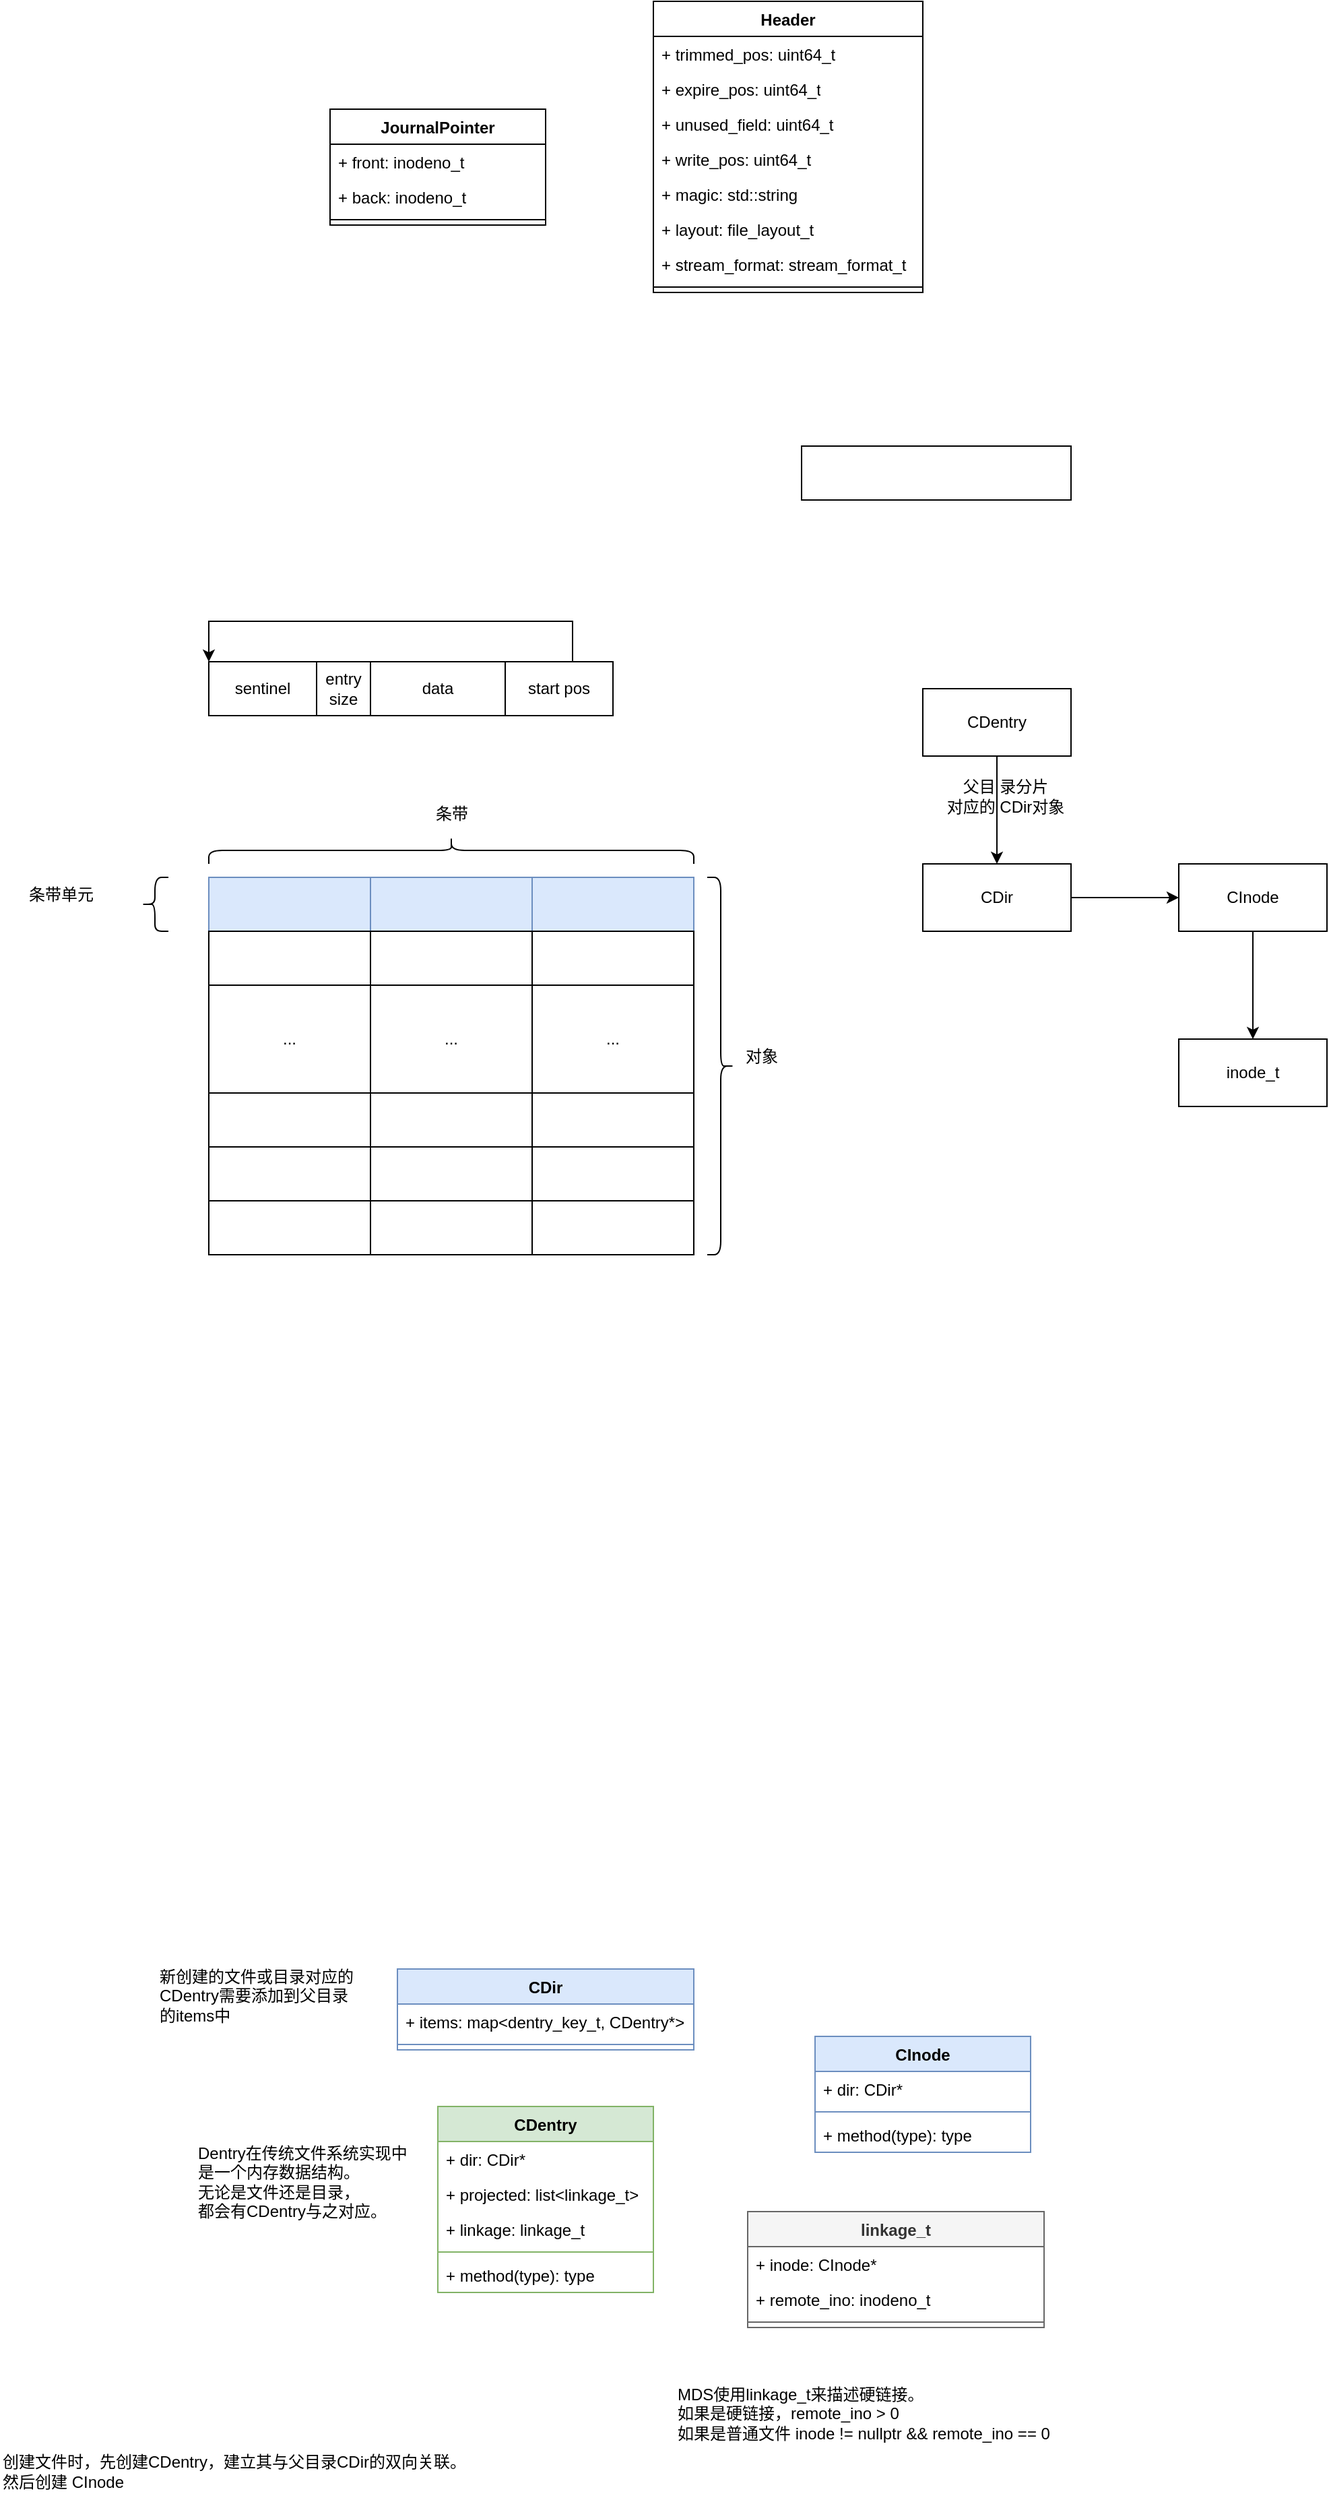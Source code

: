 <mxfile version="27.1.4">
  <diagram name="日志" id="AQBK7dn-0XNJKVbFLS9Y">
    <mxGraphModel dx="1042" dy="563" grid="1" gridSize="10" guides="1" tooltips="1" connect="1" arrows="1" fold="1" page="1" pageScale="1" pageWidth="2339" pageHeight="3300" math="0" shadow="0">
      <root>
        <mxCell id="0" />
        <mxCell id="1" parent="0" />
        <mxCell id="pTsMvdLFqEAQfoQsYleC-1" value="JournalPointer" style="swimlane;fontStyle=1;align=center;verticalAlign=top;childLayout=stackLayout;horizontal=1;startSize=26;horizontalStack=0;resizeParent=1;resizeParentMax=0;resizeLast=0;collapsible=1;marginBottom=0;whiteSpace=wrap;html=1;" parent="1" vertex="1">
          <mxGeometry x="290" y="110" width="160" height="86" as="geometry" />
        </mxCell>
        <mxCell id="pTsMvdLFqEAQfoQsYleC-10" value="+ front: inodeno_t" style="text;strokeColor=none;fillColor=none;align=left;verticalAlign=top;spacingLeft=4;spacingRight=4;overflow=hidden;rotatable=0;points=[[0,0.5],[1,0.5]];portConstraint=eastwest;whiteSpace=wrap;html=1;" parent="pTsMvdLFqEAQfoQsYleC-1" vertex="1">
          <mxGeometry y="26" width="160" height="26" as="geometry" />
        </mxCell>
        <mxCell id="pTsMvdLFqEAQfoQsYleC-2" value="+ back: inodeno_t" style="text;strokeColor=none;fillColor=none;align=left;verticalAlign=top;spacingLeft=4;spacingRight=4;overflow=hidden;rotatable=0;points=[[0,0.5],[1,0.5]];portConstraint=eastwest;whiteSpace=wrap;html=1;" parent="pTsMvdLFqEAQfoQsYleC-1" vertex="1">
          <mxGeometry y="52" width="160" height="26" as="geometry" />
        </mxCell>
        <mxCell id="pTsMvdLFqEAQfoQsYleC-3" value="" style="line;strokeWidth=1;fillColor=none;align=left;verticalAlign=middle;spacingTop=-1;spacingLeft=3;spacingRight=3;rotatable=0;labelPosition=right;points=[];portConstraint=eastwest;strokeColor=inherit;" parent="pTsMvdLFqEAQfoQsYleC-1" vertex="1">
          <mxGeometry y="78" width="160" height="8" as="geometry" />
        </mxCell>
        <mxCell id="pTsMvdLFqEAQfoQsYleC-11" value="Header" style="swimlane;fontStyle=1;align=center;verticalAlign=top;childLayout=stackLayout;horizontal=1;startSize=26;horizontalStack=0;resizeParent=1;resizeParentMax=0;resizeLast=0;collapsible=1;marginBottom=0;whiteSpace=wrap;html=1;" parent="1" vertex="1">
          <mxGeometry x="530" y="30" width="200" height="216" as="geometry" />
        </mxCell>
        <mxCell id="pTsMvdLFqEAQfoQsYleC-12" value="+ trimmed_pos: uint64_t" style="text;strokeColor=none;fillColor=none;align=left;verticalAlign=top;spacingLeft=4;spacingRight=4;overflow=hidden;rotatable=0;points=[[0,0.5],[1,0.5]];portConstraint=eastwest;whiteSpace=wrap;html=1;" parent="pTsMvdLFqEAQfoQsYleC-11" vertex="1">
          <mxGeometry y="26" width="200" height="26" as="geometry" />
        </mxCell>
        <mxCell id="pTsMvdLFqEAQfoQsYleC-15" value="+ expire_pos: uint64_t" style="text;strokeColor=none;fillColor=none;align=left;verticalAlign=top;spacingLeft=4;spacingRight=4;overflow=hidden;rotatable=0;points=[[0,0.5],[1,0.5]];portConstraint=eastwest;whiteSpace=wrap;html=1;" parent="pTsMvdLFqEAQfoQsYleC-11" vertex="1">
          <mxGeometry y="52" width="200" height="26" as="geometry" />
        </mxCell>
        <mxCell id="pTsMvdLFqEAQfoQsYleC-16" value="+ unused_field: uint64_t" style="text;strokeColor=none;fillColor=none;align=left;verticalAlign=top;spacingLeft=4;spacingRight=4;overflow=hidden;rotatable=0;points=[[0,0.5],[1,0.5]];portConstraint=eastwest;whiteSpace=wrap;html=1;" parent="pTsMvdLFqEAQfoQsYleC-11" vertex="1">
          <mxGeometry y="78" width="200" height="26" as="geometry" />
        </mxCell>
        <mxCell id="pTsMvdLFqEAQfoQsYleC-17" value="+ write_pos: uint64_t" style="text;strokeColor=none;fillColor=none;align=left;verticalAlign=top;spacingLeft=4;spacingRight=4;overflow=hidden;rotatable=0;points=[[0,0.5],[1,0.5]];portConstraint=eastwest;whiteSpace=wrap;html=1;" parent="pTsMvdLFqEAQfoQsYleC-11" vertex="1">
          <mxGeometry y="104" width="200" height="26" as="geometry" />
        </mxCell>
        <mxCell id="pTsMvdLFqEAQfoQsYleC-18" value="+ magic: std::string" style="text;strokeColor=none;fillColor=none;align=left;verticalAlign=top;spacingLeft=4;spacingRight=4;overflow=hidden;rotatable=0;points=[[0,0.5],[1,0.5]];portConstraint=eastwest;whiteSpace=wrap;html=1;" parent="pTsMvdLFqEAQfoQsYleC-11" vertex="1">
          <mxGeometry y="130" width="200" height="26" as="geometry" />
        </mxCell>
        <mxCell id="pTsMvdLFqEAQfoQsYleC-19" value="+ layout: file_layout_t" style="text;strokeColor=none;fillColor=none;align=left;verticalAlign=top;spacingLeft=4;spacingRight=4;overflow=hidden;rotatable=0;points=[[0,0.5],[1,0.5]];portConstraint=eastwest;whiteSpace=wrap;html=1;" parent="pTsMvdLFqEAQfoQsYleC-11" vertex="1">
          <mxGeometry y="156" width="200" height="26" as="geometry" />
        </mxCell>
        <mxCell id="pTsMvdLFqEAQfoQsYleC-20" value="+ stream_format: stream_format_t" style="text;strokeColor=none;fillColor=none;align=left;verticalAlign=top;spacingLeft=4;spacingRight=4;overflow=hidden;rotatable=0;points=[[0,0.5],[1,0.5]];portConstraint=eastwest;whiteSpace=wrap;html=1;" parent="pTsMvdLFqEAQfoQsYleC-11" vertex="1">
          <mxGeometry y="182" width="200" height="26" as="geometry" />
        </mxCell>
        <mxCell id="pTsMvdLFqEAQfoQsYleC-14" value="" style="line;strokeWidth=1;fillColor=none;align=left;verticalAlign=middle;spacingTop=-1;spacingLeft=3;spacingRight=3;rotatable=0;labelPosition=right;points=[];portConstraint=eastwest;strokeColor=inherit;" parent="pTsMvdLFqEAQfoQsYleC-11" vertex="1">
          <mxGeometry y="208" width="200" height="8" as="geometry" />
        </mxCell>
        <mxCell id="gXGkx-9GyTH6iZ8PwhaR-1" value="data" style="rounded=0;whiteSpace=wrap;html=1;" parent="1" vertex="1">
          <mxGeometry x="320" y="520" width="100" height="40" as="geometry" />
        </mxCell>
        <mxCell id="gXGkx-9GyTH6iZ8PwhaR-2" value="entry size" style="rounded=0;whiteSpace=wrap;html=1;" parent="1" vertex="1">
          <mxGeometry x="280" y="520" width="40" height="40" as="geometry" />
        </mxCell>
        <mxCell id="gXGkx-9GyTH6iZ8PwhaR-4" style="edgeStyle=orthogonalEdgeStyle;rounded=0;orthogonalLoop=1;jettySize=auto;html=1;entryX=0;entryY=0;entryDx=0;entryDy=0;" parent="1" source="gXGkx-9GyTH6iZ8PwhaR-3" target="gXGkx-9GyTH6iZ8PwhaR-6" edge="1">
          <mxGeometry relative="1" as="geometry">
            <Array as="points">
              <mxPoint x="470" y="490" />
              <mxPoint x="200" y="490" />
            </Array>
          </mxGeometry>
        </mxCell>
        <mxCell id="gXGkx-9GyTH6iZ8PwhaR-3" value="start pos" style="rounded=0;whiteSpace=wrap;html=1;" parent="1" vertex="1">
          <mxGeometry x="420" y="520" width="80" height="40" as="geometry" />
        </mxCell>
        <mxCell id="gXGkx-9GyTH6iZ8PwhaR-6" value="sentinel" style="rounded=0;whiteSpace=wrap;html=1;" parent="1" vertex="1">
          <mxGeometry x="200" y="520" width="80" height="40" as="geometry" />
        </mxCell>
        <mxCell id="gXGkx-9GyTH6iZ8PwhaR-9" value="" style="rounded=0;whiteSpace=wrap;html=1;verticalAlign=middle;" parent="1" vertex="1">
          <mxGeometry x="200" y="680" width="120" height="280" as="geometry" />
        </mxCell>
        <mxCell id="gXGkx-9GyTH6iZ8PwhaR-10" value="" style="rounded=0;whiteSpace=wrap;html=1;fillColor=#dae8fc;strokeColor=#6c8ebf;" parent="1" vertex="1">
          <mxGeometry x="200" y="680" width="120" height="40" as="geometry" />
        </mxCell>
        <mxCell id="gXGkx-9GyTH6iZ8PwhaR-11" value="" style="rounded=0;whiteSpace=wrap;html=1;" parent="1" vertex="1">
          <mxGeometry x="200" y="720" width="120" height="40" as="geometry" />
        </mxCell>
        <mxCell id="gXGkx-9GyTH6iZ8PwhaR-12" value="" style="rounded=0;whiteSpace=wrap;html=1;" parent="1" vertex="1">
          <mxGeometry x="200" y="920" width="120" height="40" as="geometry" />
        </mxCell>
        <mxCell id="gXGkx-9GyTH6iZ8PwhaR-13" value="" style="rounded=0;whiteSpace=wrap;html=1;" parent="1" vertex="1">
          <mxGeometry x="200" y="880" width="120" height="40" as="geometry" />
        </mxCell>
        <mxCell id="gXGkx-9GyTH6iZ8PwhaR-14" value="" style="rounded=0;whiteSpace=wrap;html=1;" parent="1" vertex="1">
          <mxGeometry x="200" y="840" width="120" height="40" as="geometry" />
        </mxCell>
        <mxCell id="gXGkx-9GyTH6iZ8PwhaR-16" value="..." style="rounded=0;whiteSpace=wrap;html=1;" parent="1" vertex="1">
          <mxGeometry x="200" y="760" width="120" height="80" as="geometry" />
        </mxCell>
        <mxCell id="gXGkx-9GyTH6iZ8PwhaR-17" value="" style="rounded=0;whiteSpace=wrap;html=1;verticalAlign=middle;" parent="1" vertex="1">
          <mxGeometry x="320" y="680" width="120" height="280" as="geometry" />
        </mxCell>
        <mxCell id="gXGkx-9GyTH6iZ8PwhaR-18" value="" style="rounded=0;whiteSpace=wrap;html=1;fillColor=#dae8fc;strokeColor=#6c8ebf;" parent="1" vertex="1">
          <mxGeometry x="320" y="680" width="120" height="40" as="geometry" />
        </mxCell>
        <mxCell id="gXGkx-9GyTH6iZ8PwhaR-19" value="" style="rounded=0;whiteSpace=wrap;html=1;" parent="1" vertex="1">
          <mxGeometry x="320" y="720" width="120" height="40" as="geometry" />
        </mxCell>
        <mxCell id="gXGkx-9GyTH6iZ8PwhaR-20" value="" style="rounded=0;whiteSpace=wrap;html=1;" parent="1" vertex="1">
          <mxGeometry x="320" y="920" width="120" height="40" as="geometry" />
        </mxCell>
        <mxCell id="gXGkx-9GyTH6iZ8PwhaR-21" value="" style="rounded=0;whiteSpace=wrap;html=1;" parent="1" vertex="1">
          <mxGeometry x="320" y="880" width="120" height="40" as="geometry" />
        </mxCell>
        <mxCell id="gXGkx-9GyTH6iZ8PwhaR-22" value="" style="rounded=0;whiteSpace=wrap;html=1;" parent="1" vertex="1">
          <mxGeometry x="320" y="840" width="120" height="40" as="geometry" />
        </mxCell>
        <mxCell id="gXGkx-9GyTH6iZ8PwhaR-23" value="..." style="rounded=0;whiteSpace=wrap;html=1;" parent="1" vertex="1">
          <mxGeometry x="320" y="760" width="120" height="80" as="geometry" />
        </mxCell>
        <mxCell id="gXGkx-9GyTH6iZ8PwhaR-24" value="" style="rounded=0;whiteSpace=wrap;html=1;verticalAlign=middle;" parent="1" vertex="1">
          <mxGeometry x="440" y="680" width="120" height="280" as="geometry" />
        </mxCell>
        <mxCell id="gXGkx-9GyTH6iZ8PwhaR-25" value="" style="rounded=0;whiteSpace=wrap;html=1;fillColor=#dae8fc;strokeColor=#6c8ebf;" parent="1" vertex="1">
          <mxGeometry x="440" y="680" width="120" height="40" as="geometry" />
        </mxCell>
        <mxCell id="gXGkx-9GyTH6iZ8PwhaR-26" value="" style="rounded=0;whiteSpace=wrap;html=1;" parent="1" vertex="1">
          <mxGeometry x="440" y="720" width="120" height="40" as="geometry" />
        </mxCell>
        <mxCell id="gXGkx-9GyTH6iZ8PwhaR-27" value="" style="rounded=0;whiteSpace=wrap;html=1;" parent="1" vertex="1">
          <mxGeometry x="440" y="920" width="120" height="40" as="geometry" />
        </mxCell>
        <mxCell id="gXGkx-9GyTH6iZ8PwhaR-28" value="" style="rounded=0;whiteSpace=wrap;html=1;" parent="1" vertex="1">
          <mxGeometry x="440" y="880" width="120" height="40" as="geometry" />
        </mxCell>
        <mxCell id="gXGkx-9GyTH6iZ8PwhaR-29" value="" style="rounded=0;whiteSpace=wrap;html=1;" parent="1" vertex="1">
          <mxGeometry x="440" y="840" width="120" height="40" as="geometry" />
        </mxCell>
        <mxCell id="gXGkx-9GyTH6iZ8PwhaR-30" value="..." style="rounded=0;whiteSpace=wrap;html=1;" parent="1" vertex="1">
          <mxGeometry x="440" y="760" width="120" height="80" as="geometry" />
        </mxCell>
        <mxCell id="gXGkx-9GyTH6iZ8PwhaR-31" value="" style="shape=curlyBracket;whiteSpace=wrap;html=1;rounded=1;labelPosition=left;verticalLabelPosition=middle;align=right;verticalAlign=middle;" parent="1" vertex="1">
          <mxGeometry x="150" y="680" width="20" height="40" as="geometry" />
        </mxCell>
        <mxCell id="gXGkx-9GyTH6iZ8PwhaR-32" value="条带单元" style="text;html=1;align=center;verticalAlign=middle;resizable=0;points=[];autosize=1;strokeColor=none;fillColor=none;" parent="1" vertex="1">
          <mxGeometry x="55" y="678" width="70" height="30" as="geometry" />
        </mxCell>
        <mxCell id="gXGkx-9GyTH6iZ8PwhaR-33" value="" style="shape=curlyBracket;whiteSpace=wrap;html=1;rounded=1;labelPosition=left;verticalLabelPosition=middle;align=right;verticalAlign=middle;rotation=-180;" parent="1" vertex="1">
          <mxGeometry x="570" y="680" width="20" height="280" as="geometry" />
        </mxCell>
        <mxCell id="gXGkx-9GyTH6iZ8PwhaR-34" value="对象" style="text;html=1;align=center;verticalAlign=middle;resizable=0;points=[];autosize=1;strokeColor=none;fillColor=none;" parent="1" vertex="1">
          <mxGeometry x="585" y="798" width="50" height="30" as="geometry" />
        </mxCell>
        <mxCell id="gXGkx-9GyTH6iZ8PwhaR-35" value="" style="shape=curlyBracket;whiteSpace=wrap;html=1;rounded=1;labelPosition=left;verticalLabelPosition=middle;align=right;verticalAlign=middle;rotation=90;" parent="1" vertex="1">
          <mxGeometry x="370" y="480" width="20" height="360" as="geometry" />
        </mxCell>
        <mxCell id="gXGkx-9GyTH6iZ8PwhaR-36" value="条带" style="text;html=1;align=center;verticalAlign=middle;resizable=0;points=[];autosize=1;strokeColor=none;fillColor=none;" parent="1" vertex="1">
          <mxGeometry x="355" y="618" width="50" height="30" as="geometry" />
        </mxCell>
        <mxCell id="uf85_17KK7cS9SH_FKV9-1" value="" style="rounded=0;whiteSpace=wrap;html=1;" parent="1" vertex="1">
          <mxGeometry x="640" y="360" width="200" height="40" as="geometry" />
        </mxCell>
        <mxCell id="mRupk-MWuzVmoUMx6u8X-3" value="" style="edgeStyle=orthogonalEdgeStyle;rounded=0;orthogonalLoop=1;jettySize=auto;html=1;" edge="1" parent="1" source="mRupk-MWuzVmoUMx6u8X-1" target="mRupk-MWuzVmoUMx6u8X-2">
          <mxGeometry relative="1" as="geometry" />
        </mxCell>
        <mxCell id="mRupk-MWuzVmoUMx6u8X-1" value="CDentry" style="html=1;whiteSpace=wrap;" vertex="1" parent="1">
          <mxGeometry x="730" y="540" width="110" height="50" as="geometry" />
        </mxCell>
        <mxCell id="mRupk-MWuzVmoUMx6u8X-5" value="" style="edgeStyle=orthogonalEdgeStyle;rounded=0;orthogonalLoop=1;jettySize=auto;html=1;" edge="1" parent="1" source="mRupk-MWuzVmoUMx6u8X-2" target="mRupk-MWuzVmoUMx6u8X-4">
          <mxGeometry relative="1" as="geometry" />
        </mxCell>
        <mxCell id="mRupk-MWuzVmoUMx6u8X-2" value="CDir" style="html=1;whiteSpace=wrap;" vertex="1" parent="1">
          <mxGeometry x="730" y="670" width="110" height="50" as="geometry" />
        </mxCell>
        <mxCell id="mRupk-MWuzVmoUMx6u8X-9" value="" style="edgeStyle=orthogonalEdgeStyle;rounded=0;orthogonalLoop=1;jettySize=auto;html=1;" edge="1" parent="1" source="mRupk-MWuzVmoUMx6u8X-4" target="mRupk-MWuzVmoUMx6u8X-8">
          <mxGeometry relative="1" as="geometry" />
        </mxCell>
        <mxCell id="mRupk-MWuzVmoUMx6u8X-4" value="CInode" style="html=1;whiteSpace=wrap;" vertex="1" parent="1">
          <mxGeometry x="920" y="670" width="110" height="50" as="geometry" />
        </mxCell>
        <mxCell id="mRupk-MWuzVmoUMx6u8X-7" value="父目 录分片&lt;div&gt;对应的 CDir对象&lt;/div&gt;" style="text;html=1;align=center;verticalAlign=middle;resizable=0;points=[];autosize=1;strokeColor=none;fillColor=none;" vertex="1" parent="1">
          <mxGeometry x="736" y="600" width="110" height="40" as="geometry" />
        </mxCell>
        <mxCell id="mRupk-MWuzVmoUMx6u8X-8" value="inode_t" style="html=1;whiteSpace=wrap;" vertex="1" parent="1">
          <mxGeometry x="920" y="800" width="110" height="50" as="geometry" />
        </mxCell>
        <mxCell id="mRupk-MWuzVmoUMx6u8X-10" value="CDir" style="swimlane;fontStyle=1;align=center;verticalAlign=top;childLayout=stackLayout;horizontal=1;startSize=26;horizontalStack=0;resizeParent=1;resizeParentMax=0;resizeLast=0;collapsible=1;marginBottom=0;whiteSpace=wrap;html=1;fillColor=#dae8fc;strokeColor=#6c8ebf;" vertex="1" parent="1">
          <mxGeometry x="340" y="1490" width="220" height="60" as="geometry" />
        </mxCell>
        <mxCell id="mRupk-MWuzVmoUMx6u8X-11" value="+ items: map&amp;lt;dentry_key_t, CDentry*&amp;gt;" style="text;strokeColor=none;fillColor=none;align=left;verticalAlign=top;spacingLeft=4;spacingRight=4;overflow=hidden;rotatable=0;points=[[0,0.5],[1,0.5]];portConstraint=eastwest;whiteSpace=wrap;html=1;" vertex="1" parent="mRupk-MWuzVmoUMx6u8X-10">
          <mxGeometry y="26" width="220" height="26" as="geometry" />
        </mxCell>
        <mxCell id="mRupk-MWuzVmoUMx6u8X-12" value="" style="line;strokeWidth=1;fillColor=none;align=left;verticalAlign=middle;spacingTop=-1;spacingLeft=3;spacingRight=3;rotatable=0;labelPosition=right;points=[];portConstraint=eastwest;strokeColor=inherit;" vertex="1" parent="mRupk-MWuzVmoUMx6u8X-10">
          <mxGeometry y="52" width="220" height="8" as="geometry" />
        </mxCell>
        <mxCell id="mRupk-MWuzVmoUMx6u8X-15" value="&lt;div style=&quot;text-align: left;&quot;&gt;&lt;span style=&quot;background-color: transparent;&quot;&gt;新创建的文件或目录对应的&lt;/span&gt;&lt;/div&gt;&lt;div style=&quot;text-align: left;&quot;&gt;&lt;span style=&quot;background-color: transparent;&quot;&gt;CDentry需要添加到父目录&lt;/span&gt;&lt;/div&gt;&lt;div style=&quot;text-align: left;&quot;&gt;&lt;span style=&quot;background-color: transparent;&quot;&gt;的items中&lt;/span&gt;&lt;/div&gt;" style="text;html=1;align=center;verticalAlign=middle;resizable=0;points=[];autosize=1;strokeColor=none;fillColor=none;" vertex="1" parent="1">
          <mxGeometry x="150" y="1480" width="170" height="60" as="geometry" />
        </mxCell>
        <mxCell id="mRupk-MWuzVmoUMx6u8X-16" value="CDentry" style="swimlane;fontStyle=1;align=center;verticalAlign=top;childLayout=stackLayout;horizontal=1;startSize=26;horizontalStack=0;resizeParent=1;resizeParentMax=0;resizeLast=0;collapsible=1;marginBottom=0;whiteSpace=wrap;html=1;fillColor=#d5e8d4;strokeColor=#82b366;" vertex="1" parent="1">
          <mxGeometry x="370" y="1592" width="160" height="138" as="geometry" />
        </mxCell>
        <mxCell id="mRupk-MWuzVmoUMx6u8X-17" value="+ dir: CDir*" style="text;strokeColor=none;fillColor=none;align=left;verticalAlign=top;spacingLeft=4;spacingRight=4;overflow=hidden;rotatable=0;points=[[0,0.5],[1,0.5]];portConstraint=eastwest;whiteSpace=wrap;html=1;" vertex="1" parent="mRupk-MWuzVmoUMx6u8X-16">
          <mxGeometry y="26" width="160" height="26" as="geometry" />
        </mxCell>
        <mxCell id="mRupk-MWuzVmoUMx6u8X-25" value="+ projected: list&amp;lt;linkage_t&amp;gt;" style="text;strokeColor=none;fillColor=none;align=left;verticalAlign=top;spacingLeft=4;spacingRight=4;overflow=hidden;rotatable=0;points=[[0,0.5],[1,0.5]];portConstraint=eastwest;whiteSpace=wrap;html=1;" vertex="1" parent="mRupk-MWuzVmoUMx6u8X-16">
          <mxGeometry y="52" width="160" height="26" as="geometry" />
        </mxCell>
        <mxCell id="mRupk-MWuzVmoUMx6u8X-34" value="+ linkage: linkage_t" style="text;strokeColor=none;fillColor=none;align=left;verticalAlign=top;spacingLeft=4;spacingRight=4;overflow=hidden;rotatable=0;points=[[0,0.5],[1,0.5]];portConstraint=eastwest;whiteSpace=wrap;html=1;" vertex="1" parent="mRupk-MWuzVmoUMx6u8X-16">
          <mxGeometry y="78" width="160" height="26" as="geometry" />
        </mxCell>
        <mxCell id="mRupk-MWuzVmoUMx6u8X-18" value="" style="line;strokeWidth=1;fillColor=none;align=left;verticalAlign=middle;spacingTop=-1;spacingLeft=3;spacingRight=3;rotatable=0;labelPosition=right;points=[];portConstraint=eastwest;strokeColor=inherit;" vertex="1" parent="mRupk-MWuzVmoUMx6u8X-16">
          <mxGeometry y="104" width="160" height="8" as="geometry" />
        </mxCell>
        <mxCell id="mRupk-MWuzVmoUMx6u8X-19" value="+ method(type): type" style="text;strokeColor=none;fillColor=none;align=left;verticalAlign=top;spacingLeft=4;spacingRight=4;overflow=hidden;rotatable=0;points=[[0,0.5],[1,0.5]];portConstraint=eastwest;whiteSpace=wrap;html=1;" vertex="1" parent="mRupk-MWuzVmoUMx6u8X-16">
          <mxGeometry y="112" width="160" height="26" as="geometry" />
        </mxCell>
        <mxCell id="mRupk-MWuzVmoUMx6u8X-20" value="创建文件时，先创建CDentry，建立其与父目录CDir的双向关联。&lt;div&gt;然后创建 CInode&lt;/div&gt;" style="text;html=1;align=left;verticalAlign=middle;resizable=0;points=[];autosize=1;strokeColor=none;fillColor=none;" vertex="1" parent="1">
          <mxGeometry x="45" y="1843" width="370" height="40" as="geometry" />
        </mxCell>
        <mxCell id="mRupk-MWuzVmoUMx6u8X-21" value="CInode" style="swimlane;fontStyle=1;align=center;verticalAlign=top;childLayout=stackLayout;horizontal=1;startSize=26;horizontalStack=0;resizeParent=1;resizeParentMax=0;resizeLast=0;collapsible=1;marginBottom=0;whiteSpace=wrap;html=1;fillColor=#dae8fc;strokeColor=#6c8ebf;" vertex="1" parent="1">
          <mxGeometry x="650" y="1540" width="160" height="86" as="geometry" />
        </mxCell>
        <mxCell id="mRupk-MWuzVmoUMx6u8X-22" value="+ dir: CDir*" style="text;strokeColor=none;fillColor=none;align=left;verticalAlign=top;spacingLeft=4;spacingRight=4;overflow=hidden;rotatable=0;points=[[0,0.5],[1,0.5]];portConstraint=eastwest;whiteSpace=wrap;html=1;" vertex="1" parent="mRupk-MWuzVmoUMx6u8X-21">
          <mxGeometry y="26" width="160" height="26" as="geometry" />
        </mxCell>
        <mxCell id="mRupk-MWuzVmoUMx6u8X-23" value="" style="line;strokeWidth=1;fillColor=none;align=left;verticalAlign=middle;spacingTop=-1;spacingLeft=3;spacingRight=3;rotatable=0;labelPosition=right;points=[];portConstraint=eastwest;strokeColor=inherit;" vertex="1" parent="mRupk-MWuzVmoUMx6u8X-21">
          <mxGeometry y="52" width="160" height="8" as="geometry" />
        </mxCell>
        <mxCell id="mRupk-MWuzVmoUMx6u8X-24" value="+ method(type): type" style="text;strokeColor=none;fillColor=none;align=left;verticalAlign=top;spacingLeft=4;spacingRight=4;overflow=hidden;rotatable=0;points=[[0,0.5],[1,0.5]];portConstraint=eastwest;whiteSpace=wrap;html=1;" vertex="1" parent="mRupk-MWuzVmoUMx6u8X-21">
          <mxGeometry y="60" width="160" height="26" as="geometry" />
        </mxCell>
        <mxCell id="mRupk-MWuzVmoUMx6u8X-26" value="MDS使用linkage_t来描述硬链接。&lt;div&gt;如果是硬链接，remote_ino &amp;gt; 0&lt;/div&gt;&lt;div&gt;如果是普通文件 inode != nullptr &amp;amp;&amp;amp; remote_ino == 0&lt;/div&gt;" style="text;html=1;align=left;verticalAlign=middle;resizable=0;points=[];autosize=1;strokeColor=none;fillColor=none;" vertex="1" parent="1">
          <mxGeometry x="546" y="1790" width="300" height="60" as="geometry" />
        </mxCell>
        <mxCell id="mRupk-MWuzVmoUMx6u8X-27" value="linkage_t" style="swimlane;fontStyle=1;align=center;verticalAlign=top;childLayout=stackLayout;horizontal=1;startSize=26;horizontalStack=0;resizeParent=1;resizeParentMax=0;resizeLast=0;collapsible=1;marginBottom=0;whiteSpace=wrap;html=1;fillColor=#f5f5f5;fontColor=#333333;strokeColor=#666666;" vertex="1" parent="1">
          <mxGeometry x="600" y="1670" width="220" height="86" as="geometry" />
        </mxCell>
        <mxCell id="mRupk-MWuzVmoUMx6u8X-28" value="+ inode: CInode*" style="text;strokeColor=none;fillColor=none;align=left;verticalAlign=top;spacingLeft=4;spacingRight=4;overflow=hidden;rotatable=0;points=[[0,0.5],[1,0.5]];portConstraint=eastwest;whiteSpace=wrap;html=1;" vertex="1" parent="mRupk-MWuzVmoUMx6u8X-27">
          <mxGeometry y="26" width="220" height="26" as="geometry" />
        </mxCell>
        <mxCell id="mRupk-MWuzVmoUMx6u8X-30" value="+ remote_ino: inodeno_t" style="text;strokeColor=none;fillColor=none;align=left;verticalAlign=top;spacingLeft=4;spacingRight=4;overflow=hidden;rotatable=0;points=[[0,0.5],[1,0.5]];portConstraint=eastwest;whiteSpace=wrap;html=1;" vertex="1" parent="mRupk-MWuzVmoUMx6u8X-27">
          <mxGeometry y="52" width="220" height="26" as="geometry" />
        </mxCell>
        <mxCell id="mRupk-MWuzVmoUMx6u8X-29" value="" style="line;strokeWidth=1;fillColor=none;align=left;verticalAlign=middle;spacingTop=-1;spacingLeft=3;spacingRight=3;rotatable=0;labelPosition=right;points=[];portConstraint=eastwest;strokeColor=inherit;" vertex="1" parent="mRupk-MWuzVmoUMx6u8X-27">
          <mxGeometry y="78" width="220" height="8" as="geometry" />
        </mxCell>
        <mxCell id="mRupk-MWuzVmoUMx6u8X-32" value="Dentry在传统文件系统实现中&lt;div&gt;是一个内存数据结构。&lt;/div&gt;&lt;div&gt;无论是文件还是目录，&lt;/div&gt;&lt;div&gt;都会有CDentry与之对应。&lt;span style=&quot;background-color: transparent;&quot;&gt;&amp;nbsp;&lt;/span&gt;&lt;/div&gt;" style="text;html=1;align=left;verticalAlign=middle;resizable=0;points=[];autosize=1;strokeColor=none;fillColor=none;" vertex="1" parent="1">
          <mxGeometry x="190" y="1613" width="180" height="70" as="geometry" />
        </mxCell>
      </root>
    </mxGraphModel>
  </diagram>
</mxfile>

